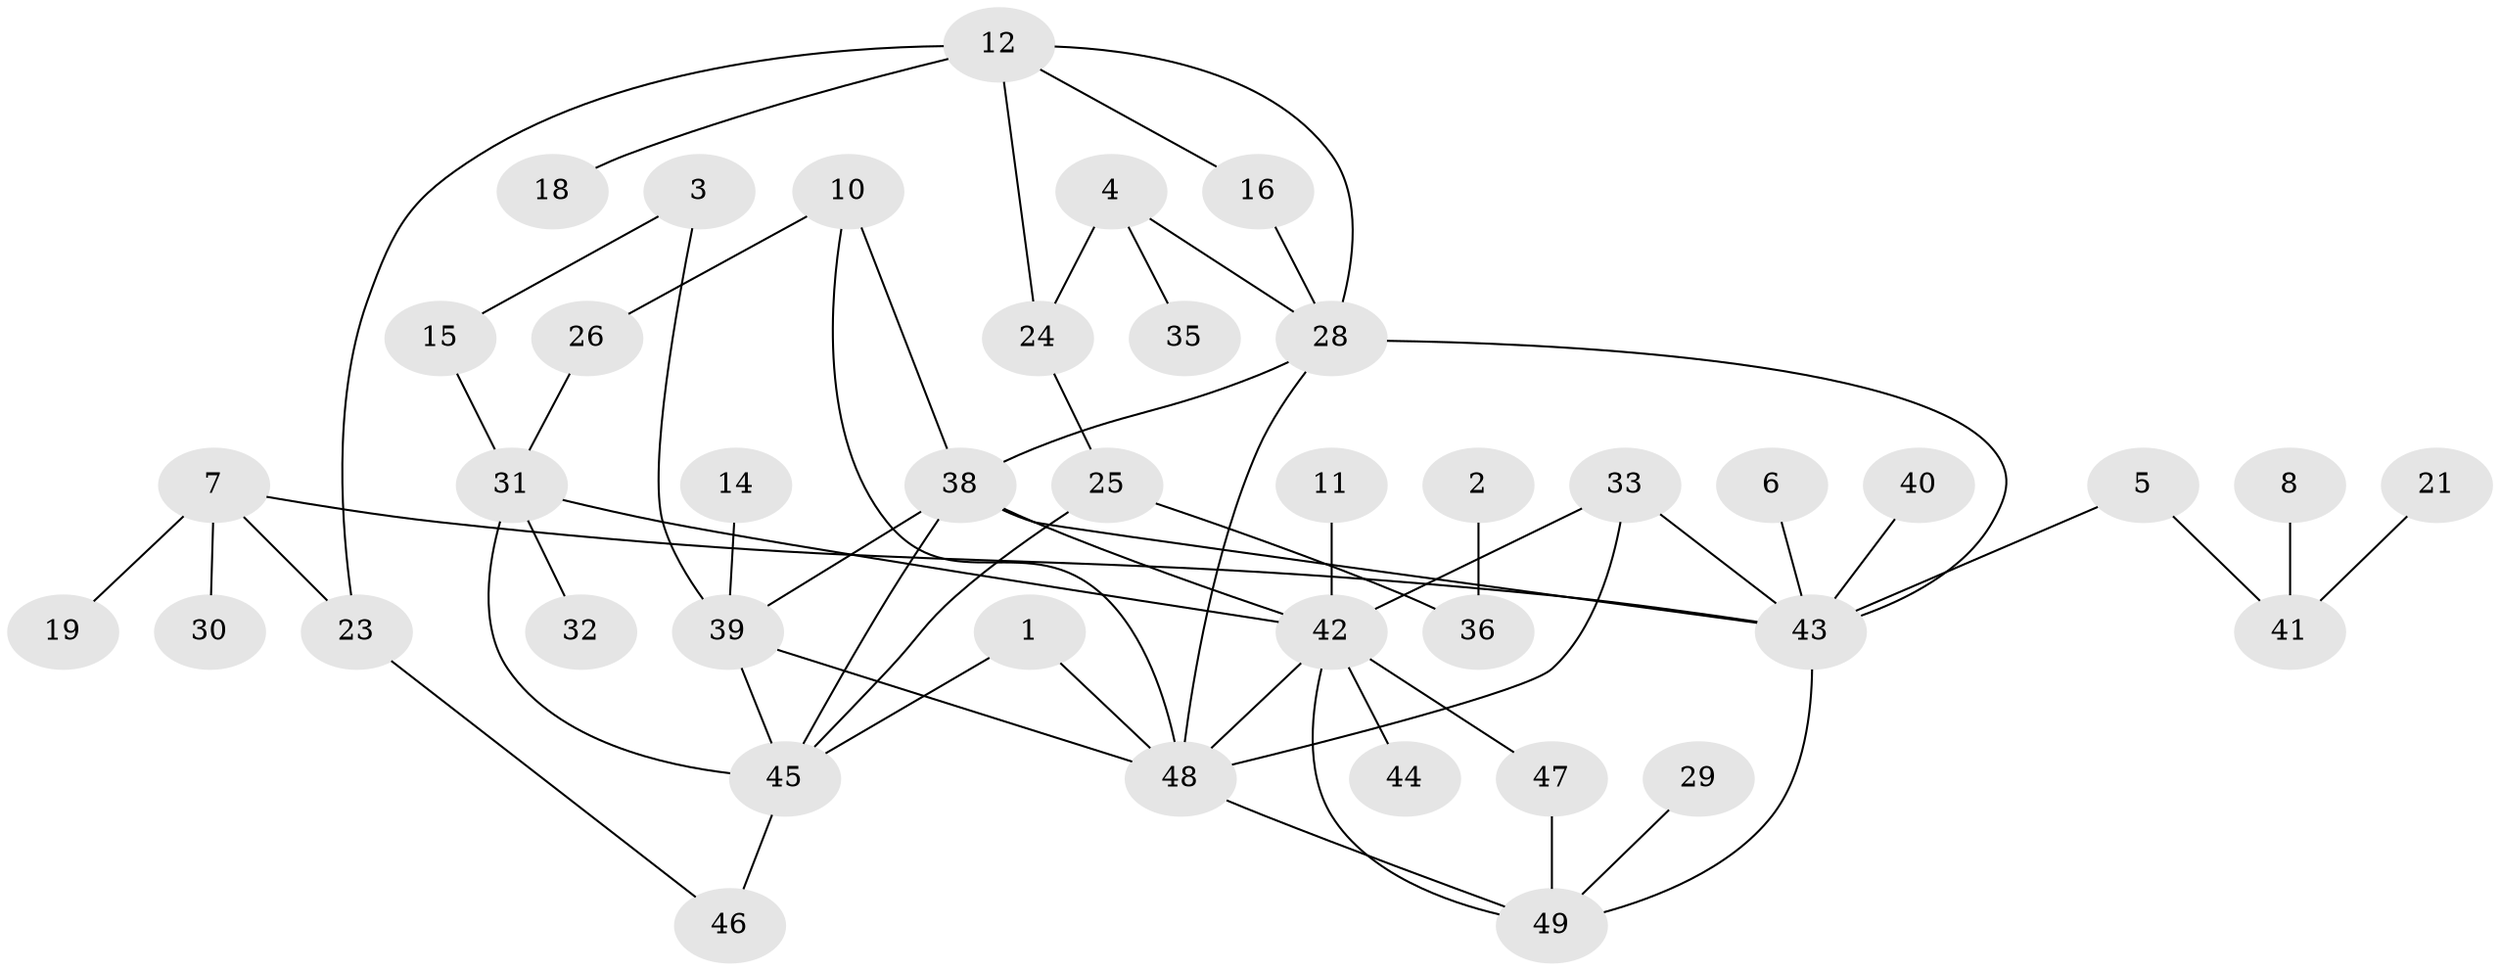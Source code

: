 // original degree distribution, {2: 0.3163265306122449, 3: 0.16326530612244897, 1: 0.25510204081632654, 4: 0.10204081632653061, 5: 0.07142857142857142, 6: 0.02040816326530612, 0: 0.07142857142857142}
// Generated by graph-tools (version 1.1) at 2025/25/03/09/25 03:25:14]
// undirected, 41 vertices, 59 edges
graph export_dot {
graph [start="1"]
  node [color=gray90,style=filled];
  1;
  2;
  3;
  4;
  5;
  6;
  7;
  8;
  10;
  11;
  12;
  14;
  15;
  16;
  18;
  19;
  21;
  23;
  24;
  25;
  26;
  28;
  29;
  30;
  31;
  32;
  33;
  35;
  36;
  38;
  39;
  40;
  41;
  42;
  43;
  44;
  45;
  46;
  47;
  48;
  49;
  1 -- 45 [weight=1.0];
  1 -- 48 [weight=1.0];
  2 -- 36 [weight=1.0];
  3 -- 15 [weight=1.0];
  3 -- 39 [weight=1.0];
  4 -- 24 [weight=1.0];
  4 -- 28 [weight=1.0];
  4 -- 35 [weight=1.0];
  5 -- 41 [weight=1.0];
  5 -- 43 [weight=1.0];
  6 -- 43 [weight=1.0];
  7 -- 19 [weight=1.0];
  7 -- 23 [weight=1.0];
  7 -- 30 [weight=1.0];
  7 -- 43 [weight=1.0];
  8 -- 41 [weight=1.0];
  10 -- 26 [weight=1.0];
  10 -- 38 [weight=1.0];
  10 -- 48 [weight=1.0];
  11 -- 42 [weight=1.0];
  12 -- 16 [weight=1.0];
  12 -- 18 [weight=1.0];
  12 -- 23 [weight=1.0];
  12 -- 24 [weight=1.0];
  12 -- 28 [weight=1.0];
  14 -- 39 [weight=1.0];
  15 -- 31 [weight=1.0];
  16 -- 28 [weight=1.0];
  21 -- 41 [weight=1.0];
  23 -- 46 [weight=1.0];
  24 -- 25 [weight=1.0];
  25 -- 36 [weight=1.0];
  25 -- 45 [weight=1.0];
  26 -- 31 [weight=1.0];
  28 -- 38 [weight=1.0];
  28 -- 43 [weight=2.0];
  28 -- 48 [weight=1.0];
  29 -- 49 [weight=1.0];
  31 -- 32 [weight=1.0];
  31 -- 42 [weight=1.0];
  31 -- 45 [weight=1.0];
  33 -- 42 [weight=2.0];
  33 -- 43 [weight=1.0];
  33 -- 48 [weight=2.0];
  38 -- 39 [weight=1.0];
  38 -- 42 [weight=1.0];
  38 -- 43 [weight=1.0];
  38 -- 45 [weight=1.0];
  39 -- 45 [weight=1.0];
  39 -- 48 [weight=1.0];
  40 -- 43 [weight=1.0];
  42 -- 44 [weight=1.0];
  42 -- 47 [weight=1.0];
  42 -- 48 [weight=1.0];
  42 -- 49 [weight=1.0];
  43 -- 49 [weight=1.0];
  45 -- 46 [weight=1.0];
  47 -- 49 [weight=1.0];
  48 -- 49 [weight=1.0];
}
